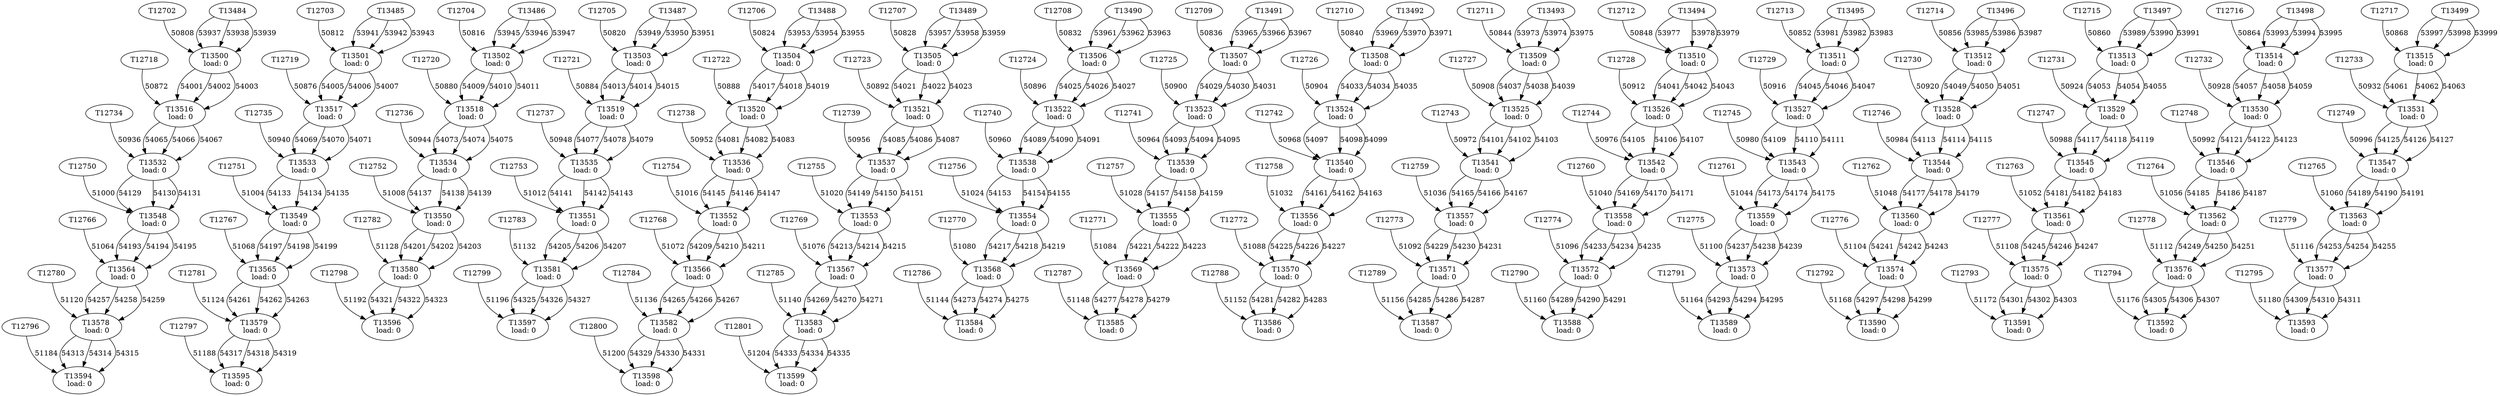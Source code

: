 digraph taskgraph {
	T13500 [label= "T13500\n load: 0"];
	T12702 -> T13500[label=50808];
	T13484 -> T13500[label=53937];
	T13484 -> T13500[label=53938];
	T13484 -> T13500[label=53939];
	T13501 [label= "T13501\n load: 0"];
	T12703 -> T13501[label=50812];
	T13485 -> T13501[label=53941];
	T13485 -> T13501[label=53942];
	T13485 -> T13501[label=53943];
	T13502 [label= "T13502\n load: 0"];
	T12704 -> T13502[label=50816];
	T13486 -> T13502[label=53945];
	T13486 -> T13502[label=53946];
	T13486 -> T13502[label=53947];
	T13503 [label= "T13503\n load: 0"];
	T12705 -> T13503[label=50820];
	T13487 -> T13503[label=53949];
	T13487 -> T13503[label=53950];
	T13487 -> T13503[label=53951];
	T13504 [label= "T13504\n load: 0"];
	T12706 -> T13504[label=50824];
	T13488 -> T13504[label=53953];
	T13488 -> T13504[label=53954];
	T13488 -> T13504[label=53955];
	T13505 [label= "T13505\n load: 0"];
	T12707 -> T13505[label=50828];
	T13489 -> T13505[label=53957];
	T13489 -> T13505[label=53958];
	T13489 -> T13505[label=53959];
	T13506 [label= "T13506\n load: 0"];
	T12708 -> T13506[label=50832];
	T13490 -> T13506[label=53961];
	T13490 -> T13506[label=53962];
	T13490 -> T13506[label=53963];
	T13507 [label= "T13507\n load: 0"];
	T12709 -> T13507[label=50836];
	T13491 -> T13507[label=53965];
	T13491 -> T13507[label=53966];
	T13491 -> T13507[label=53967];
	T13508 [label= "T13508\n load: 0"];
	T12710 -> T13508[label=50840];
	T13492 -> T13508[label=53969];
	T13492 -> T13508[label=53970];
	T13492 -> T13508[label=53971];
	T13509 [label= "T13509\n load: 0"];
	T12711 -> T13509[label=50844];
	T13493 -> T13509[label=53973];
	T13493 -> T13509[label=53974];
	T13493 -> T13509[label=53975];
	T13510 [label= "T13510\n load: 0"];
	T12712 -> T13510[label=50848];
	T13494 -> T13510[label=53977];
	T13494 -> T13510[label=53978];
	T13494 -> T13510[label=53979];
	T13511 [label= "T13511\n load: 0"];
	T12713 -> T13511[label=50852];
	T13495 -> T13511[label=53981];
	T13495 -> T13511[label=53982];
	T13495 -> T13511[label=53983];
	T13512 [label= "T13512\n load: 0"];
	T12714 -> T13512[label=50856];
	T13496 -> T13512[label=53985];
	T13496 -> T13512[label=53986];
	T13496 -> T13512[label=53987];
	T13513 [label= "T13513\n load: 0"];
	T12715 -> T13513[label=50860];
	T13497 -> T13513[label=53989];
	T13497 -> T13513[label=53990];
	T13497 -> T13513[label=53991];
	T13514 [label= "T13514\n load: 0"];
	T12716 -> T13514[label=50864];
	T13498 -> T13514[label=53993];
	T13498 -> T13514[label=53994];
	T13498 -> T13514[label=53995];
	T13515 [label= "T13515\n load: 0"];
	T12717 -> T13515[label=50868];
	T13499 -> T13515[label=53997];
	T13499 -> T13515[label=53998];
	T13499 -> T13515[label=53999];
	T13516 [label= "T13516\n load: 0"];
	T12718 -> T13516[label=50872];
	T13500 -> T13516[label=54001];
	T13500 -> T13516[label=54002];
	T13500 -> T13516[label=54003];
	T13517 [label= "T13517\n load: 0"];
	T12719 -> T13517[label=50876];
	T13501 -> T13517[label=54005];
	T13501 -> T13517[label=54006];
	T13501 -> T13517[label=54007];
	T13518 [label= "T13518\n load: 0"];
	T12720 -> T13518[label=50880];
	T13502 -> T13518[label=54009];
	T13502 -> T13518[label=54010];
	T13502 -> T13518[label=54011];
	T13519 [label= "T13519\n load: 0"];
	T12721 -> T13519[label=50884];
	T13503 -> T13519[label=54013];
	T13503 -> T13519[label=54014];
	T13503 -> T13519[label=54015];
	T13520 [label= "T13520\n load: 0"];
	T12722 -> T13520[label=50888];
	T13504 -> T13520[label=54017];
	T13504 -> T13520[label=54018];
	T13504 -> T13520[label=54019];
	T13521 [label= "T13521\n load: 0"];
	T12723 -> T13521[label=50892];
	T13505 -> T13521[label=54021];
	T13505 -> T13521[label=54022];
	T13505 -> T13521[label=54023];
	T13522 [label= "T13522\n load: 0"];
	T12724 -> T13522[label=50896];
	T13506 -> T13522[label=54025];
	T13506 -> T13522[label=54026];
	T13506 -> T13522[label=54027];
	T13523 [label= "T13523\n load: 0"];
	T12725 -> T13523[label=50900];
	T13507 -> T13523[label=54029];
	T13507 -> T13523[label=54030];
	T13507 -> T13523[label=54031];
	T13524 [label= "T13524\n load: 0"];
	T12726 -> T13524[label=50904];
	T13508 -> T13524[label=54033];
	T13508 -> T13524[label=54034];
	T13508 -> T13524[label=54035];
	T13525 [label= "T13525\n load: 0"];
	T12727 -> T13525[label=50908];
	T13509 -> T13525[label=54037];
	T13509 -> T13525[label=54038];
	T13509 -> T13525[label=54039];
	T13526 [label= "T13526\n load: 0"];
	T12728 -> T13526[label=50912];
	T13510 -> T13526[label=54041];
	T13510 -> T13526[label=54042];
	T13510 -> T13526[label=54043];
	T13527 [label= "T13527\n load: 0"];
	T12729 -> T13527[label=50916];
	T13511 -> T13527[label=54045];
	T13511 -> T13527[label=54046];
	T13511 -> T13527[label=54047];
	T13528 [label= "T13528\n load: 0"];
	T12730 -> T13528[label=50920];
	T13512 -> T13528[label=54049];
	T13512 -> T13528[label=54050];
	T13512 -> T13528[label=54051];
	T13529 [label= "T13529\n load: 0"];
	T12731 -> T13529[label=50924];
	T13513 -> T13529[label=54053];
	T13513 -> T13529[label=54054];
	T13513 -> T13529[label=54055];
	T13530 [label= "T13530\n load: 0"];
	T12732 -> T13530[label=50928];
	T13514 -> T13530[label=54057];
	T13514 -> T13530[label=54058];
	T13514 -> T13530[label=54059];
	T13531 [label= "T13531\n load: 0"];
	T12733 -> T13531[label=50932];
	T13515 -> T13531[label=54061];
	T13515 -> T13531[label=54062];
	T13515 -> T13531[label=54063];
	T13532 [label= "T13532\n load: 0"];
	T12734 -> T13532[label=50936];
	T13516 -> T13532[label=54065];
	T13516 -> T13532[label=54066];
	T13516 -> T13532[label=54067];
	T13533 [label= "T13533\n load: 0"];
	T12735 -> T13533[label=50940];
	T13517 -> T13533[label=54069];
	T13517 -> T13533[label=54070];
	T13517 -> T13533[label=54071];
	T13534 [label= "T13534\n load: 0"];
	T12736 -> T13534[label=50944];
	T13518 -> T13534[label=54073];
	T13518 -> T13534[label=54074];
	T13518 -> T13534[label=54075];
	T13535 [label= "T13535\n load: 0"];
	T12737 -> T13535[label=50948];
	T13519 -> T13535[label=54077];
	T13519 -> T13535[label=54078];
	T13519 -> T13535[label=54079];
	T13536 [label= "T13536\n load: 0"];
	T12738 -> T13536[label=50952];
	T13520 -> T13536[label=54081];
	T13520 -> T13536[label=54082];
	T13520 -> T13536[label=54083];
	T13537 [label= "T13537\n load: 0"];
	T12739 -> T13537[label=50956];
	T13521 -> T13537[label=54085];
	T13521 -> T13537[label=54086];
	T13521 -> T13537[label=54087];
	T13538 [label= "T13538\n load: 0"];
	T12740 -> T13538[label=50960];
	T13522 -> T13538[label=54089];
	T13522 -> T13538[label=54090];
	T13522 -> T13538[label=54091];
	T13539 [label= "T13539\n load: 0"];
	T12741 -> T13539[label=50964];
	T13523 -> T13539[label=54093];
	T13523 -> T13539[label=54094];
	T13523 -> T13539[label=54095];
	T13540 [label= "T13540\n load: 0"];
	T12742 -> T13540[label=50968];
	T13524 -> T13540[label=54097];
	T13524 -> T13540[label=54098];
	T13524 -> T13540[label=54099];
	T13541 [label= "T13541\n load: 0"];
	T12743 -> T13541[label=50972];
	T13525 -> T13541[label=54101];
	T13525 -> T13541[label=54102];
	T13525 -> T13541[label=54103];
	T13542 [label= "T13542\n load: 0"];
	T12744 -> T13542[label=50976];
	T13526 -> T13542[label=54105];
	T13526 -> T13542[label=54106];
	T13526 -> T13542[label=54107];
	T13543 [label= "T13543\n load: 0"];
	T12745 -> T13543[label=50980];
	T13527 -> T13543[label=54109];
	T13527 -> T13543[label=54110];
	T13527 -> T13543[label=54111];
	T13544 [label= "T13544\n load: 0"];
	T12746 -> T13544[label=50984];
	T13528 -> T13544[label=54113];
	T13528 -> T13544[label=54114];
	T13528 -> T13544[label=54115];
	T13545 [label= "T13545\n load: 0"];
	T12747 -> T13545[label=50988];
	T13529 -> T13545[label=54117];
	T13529 -> T13545[label=54118];
	T13529 -> T13545[label=54119];
	T13546 [label= "T13546\n load: 0"];
	T12748 -> T13546[label=50992];
	T13530 -> T13546[label=54121];
	T13530 -> T13546[label=54122];
	T13530 -> T13546[label=54123];
	T13547 [label= "T13547\n load: 0"];
	T12749 -> T13547[label=50996];
	T13531 -> T13547[label=54125];
	T13531 -> T13547[label=54126];
	T13531 -> T13547[label=54127];
	T13548 [label= "T13548\n load: 0"];
	T12750 -> T13548[label=51000];
	T13532 -> T13548[label=54129];
	T13532 -> T13548[label=54130];
	T13532 -> T13548[label=54131];
	T13549 [label= "T13549\n load: 0"];
	T12751 -> T13549[label=51004];
	T13533 -> T13549[label=54133];
	T13533 -> T13549[label=54134];
	T13533 -> T13549[label=54135];
	T13550 [label= "T13550\n load: 0"];
	T12752 -> T13550[label=51008];
	T13534 -> T13550[label=54137];
	T13534 -> T13550[label=54138];
	T13534 -> T13550[label=54139];
	T13551 [label= "T13551\n load: 0"];
	T12753 -> T13551[label=51012];
	T13535 -> T13551[label=54141];
	T13535 -> T13551[label=54142];
	T13535 -> T13551[label=54143];
	T13552 [label= "T13552\n load: 0"];
	T12754 -> T13552[label=51016];
	T13536 -> T13552[label=54145];
	T13536 -> T13552[label=54146];
	T13536 -> T13552[label=54147];
	T13553 [label= "T13553\n load: 0"];
	T12755 -> T13553[label=51020];
	T13537 -> T13553[label=54149];
	T13537 -> T13553[label=54150];
	T13537 -> T13553[label=54151];
	T13554 [label= "T13554\n load: 0"];
	T12756 -> T13554[label=51024];
	T13538 -> T13554[label=54153];
	T13538 -> T13554[label=54154];
	T13538 -> T13554[label=54155];
	T13555 [label= "T13555\n load: 0"];
	T12757 -> T13555[label=51028];
	T13539 -> T13555[label=54157];
	T13539 -> T13555[label=54158];
	T13539 -> T13555[label=54159];
	T13556 [label= "T13556\n load: 0"];
	T12758 -> T13556[label=51032];
	T13540 -> T13556[label=54161];
	T13540 -> T13556[label=54162];
	T13540 -> T13556[label=54163];
	T13557 [label= "T13557\n load: 0"];
	T12759 -> T13557[label=51036];
	T13541 -> T13557[label=54165];
	T13541 -> T13557[label=54166];
	T13541 -> T13557[label=54167];
	T13558 [label= "T13558\n load: 0"];
	T12760 -> T13558[label=51040];
	T13542 -> T13558[label=54169];
	T13542 -> T13558[label=54170];
	T13542 -> T13558[label=54171];
	T13559 [label= "T13559\n load: 0"];
	T12761 -> T13559[label=51044];
	T13543 -> T13559[label=54173];
	T13543 -> T13559[label=54174];
	T13543 -> T13559[label=54175];
	T13560 [label= "T13560\n load: 0"];
	T12762 -> T13560[label=51048];
	T13544 -> T13560[label=54177];
	T13544 -> T13560[label=54178];
	T13544 -> T13560[label=54179];
	T13561 [label= "T13561\n load: 0"];
	T12763 -> T13561[label=51052];
	T13545 -> T13561[label=54181];
	T13545 -> T13561[label=54182];
	T13545 -> T13561[label=54183];
	T13562 [label= "T13562\n load: 0"];
	T12764 -> T13562[label=51056];
	T13546 -> T13562[label=54185];
	T13546 -> T13562[label=54186];
	T13546 -> T13562[label=54187];
	T13563 [label= "T13563\n load: 0"];
	T12765 -> T13563[label=51060];
	T13547 -> T13563[label=54189];
	T13547 -> T13563[label=54190];
	T13547 -> T13563[label=54191];
	T13564 [label= "T13564\n load: 0"];
	T12766 -> T13564[label=51064];
	T13548 -> T13564[label=54193];
	T13548 -> T13564[label=54194];
	T13548 -> T13564[label=54195];
	T13565 [label= "T13565\n load: 0"];
	T12767 -> T13565[label=51068];
	T13549 -> T13565[label=54197];
	T13549 -> T13565[label=54198];
	T13549 -> T13565[label=54199];
	T13566 [label= "T13566\n load: 0"];
	T12768 -> T13566[label=51072];
	T13552 -> T13566[label=54209];
	T13552 -> T13566[label=54210];
	T13552 -> T13566[label=54211];
	T13567 [label= "T13567\n load: 0"];
	T12769 -> T13567[label=51076];
	T13553 -> T13567[label=54213];
	T13553 -> T13567[label=54214];
	T13553 -> T13567[label=54215];
	T13568 [label= "T13568\n load: 0"];
	T12770 -> T13568[label=51080];
	T13554 -> T13568[label=54217];
	T13554 -> T13568[label=54218];
	T13554 -> T13568[label=54219];
	T13569 [label= "T13569\n load: 0"];
	T12771 -> T13569[label=51084];
	T13555 -> T13569[label=54221];
	T13555 -> T13569[label=54222];
	T13555 -> T13569[label=54223];
	T13570 [label= "T13570\n load: 0"];
	T12772 -> T13570[label=51088];
	T13556 -> T13570[label=54225];
	T13556 -> T13570[label=54226];
	T13556 -> T13570[label=54227];
	T13571 [label= "T13571\n load: 0"];
	T12773 -> T13571[label=51092];
	T13557 -> T13571[label=54229];
	T13557 -> T13571[label=54230];
	T13557 -> T13571[label=54231];
	T13572 [label= "T13572\n load: 0"];
	T12774 -> T13572[label=51096];
	T13558 -> T13572[label=54233];
	T13558 -> T13572[label=54234];
	T13558 -> T13572[label=54235];
	T13573 [label= "T13573\n load: 0"];
	T12775 -> T13573[label=51100];
	T13559 -> T13573[label=54237];
	T13559 -> T13573[label=54238];
	T13559 -> T13573[label=54239];
	T13574 [label= "T13574\n load: 0"];
	T12776 -> T13574[label=51104];
	T13560 -> T13574[label=54241];
	T13560 -> T13574[label=54242];
	T13560 -> T13574[label=54243];
	T13575 [label= "T13575\n load: 0"];
	T12777 -> T13575[label=51108];
	T13561 -> T13575[label=54245];
	T13561 -> T13575[label=54246];
	T13561 -> T13575[label=54247];
	T13576 [label= "T13576\n load: 0"];
	T12778 -> T13576[label=51112];
	T13562 -> T13576[label=54249];
	T13562 -> T13576[label=54250];
	T13562 -> T13576[label=54251];
	T13577 [label= "T13577\n load: 0"];
	T12779 -> T13577[label=51116];
	T13563 -> T13577[label=54253];
	T13563 -> T13577[label=54254];
	T13563 -> T13577[label=54255];
	T13578 [label= "T13578\n load: 0"];
	T12780 -> T13578[label=51120];
	T13564 -> T13578[label=54257];
	T13564 -> T13578[label=54258];
	T13564 -> T13578[label=54259];
	T13579 [label= "T13579\n load: 0"];
	T12781 -> T13579[label=51124];
	T13565 -> T13579[label=54261];
	T13565 -> T13579[label=54262];
	T13565 -> T13579[label=54263];
	T13580 [label= "T13580\n load: 0"];
	T12782 -> T13580[label=51128];
	T13550 -> T13580[label=54201];
	T13550 -> T13580[label=54202];
	T13550 -> T13580[label=54203];
	T13581 [label= "T13581\n load: 0"];
	T12783 -> T13581[label=51132];
	T13551 -> T13581[label=54205];
	T13551 -> T13581[label=54206];
	T13551 -> T13581[label=54207];
	T13582 [label= "T13582\n load: 0"];
	T12784 -> T13582[label=51136];
	T13566 -> T13582[label=54265];
	T13566 -> T13582[label=54266];
	T13566 -> T13582[label=54267];
	T13583 [label= "T13583\n load: 0"];
	T12785 -> T13583[label=51140];
	T13567 -> T13583[label=54269];
	T13567 -> T13583[label=54270];
	T13567 -> T13583[label=54271];
	T13584 [label= "T13584\n load: 0"];
	T12786 -> T13584[label=51144];
	T13568 -> T13584[label=54273];
	T13568 -> T13584[label=54274];
	T13568 -> T13584[label=54275];
	T13585 [label= "T13585\n load: 0"];
	T12787 -> T13585[label=51148];
	T13569 -> T13585[label=54277];
	T13569 -> T13585[label=54278];
	T13569 -> T13585[label=54279];
	T13586 [label= "T13586\n load: 0"];
	T12788 -> T13586[label=51152];
	T13570 -> T13586[label=54281];
	T13570 -> T13586[label=54282];
	T13570 -> T13586[label=54283];
	T13587 [label= "T13587\n load: 0"];
	T12789 -> T13587[label=51156];
	T13571 -> T13587[label=54285];
	T13571 -> T13587[label=54286];
	T13571 -> T13587[label=54287];
	T13588 [label= "T13588\n load: 0"];
	T12790 -> T13588[label=51160];
	T13572 -> T13588[label=54289];
	T13572 -> T13588[label=54290];
	T13572 -> T13588[label=54291];
	T13589 [label= "T13589\n load: 0"];
	T12791 -> T13589[label=51164];
	T13573 -> T13589[label=54293];
	T13573 -> T13589[label=54294];
	T13573 -> T13589[label=54295];
	T13590 [label= "T13590\n load: 0"];
	T12792 -> T13590[label=51168];
	T13574 -> T13590[label=54297];
	T13574 -> T13590[label=54298];
	T13574 -> T13590[label=54299];
	T13591 [label= "T13591\n load: 0"];
	T12793 -> T13591[label=51172];
	T13575 -> T13591[label=54301];
	T13575 -> T13591[label=54302];
	T13575 -> T13591[label=54303];
	T13592 [label= "T13592\n load: 0"];
	T12794 -> T13592[label=51176];
	T13576 -> T13592[label=54305];
	T13576 -> T13592[label=54306];
	T13576 -> T13592[label=54307];
	T13593 [label= "T13593\n load: 0"];
	T12795 -> T13593[label=51180];
	T13577 -> T13593[label=54309];
	T13577 -> T13593[label=54310];
	T13577 -> T13593[label=54311];
	T13594 [label= "T13594\n load: 0"];
	T12796 -> T13594[label=51184];
	T13578 -> T13594[label=54313];
	T13578 -> T13594[label=54314];
	T13578 -> T13594[label=54315];
	T13595 [label= "T13595\n load: 0"];
	T12797 -> T13595[label=51188];
	T13579 -> T13595[label=54317];
	T13579 -> T13595[label=54318];
	T13579 -> T13595[label=54319];
	T13596 [label= "T13596\n load: 0"];
	T12798 -> T13596[label=51192];
	T13580 -> T13596[label=54321];
	T13580 -> T13596[label=54322];
	T13580 -> T13596[label=54323];
	T13597 [label= "T13597\n load: 0"];
	T12799 -> T13597[label=51196];
	T13581 -> T13597[label=54325];
	T13581 -> T13597[label=54326];
	T13581 -> T13597[label=54327];
	T13598 [label= "T13598\n load: 0"];
	T12800 -> T13598[label=51200];
	T13582 -> T13598[label=54329];
	T13582 -> T13598[label=54330];
	T13582 -> T13598[label=54331];
	T13599 [label= "T13599\n load: 0"];
	T12801 -> T13599[label=51204];
	T13583 -> T13599[label=54333];
	T13583 -> T13599[label=54334];
	T13583 -> T13599[label=54335];
}